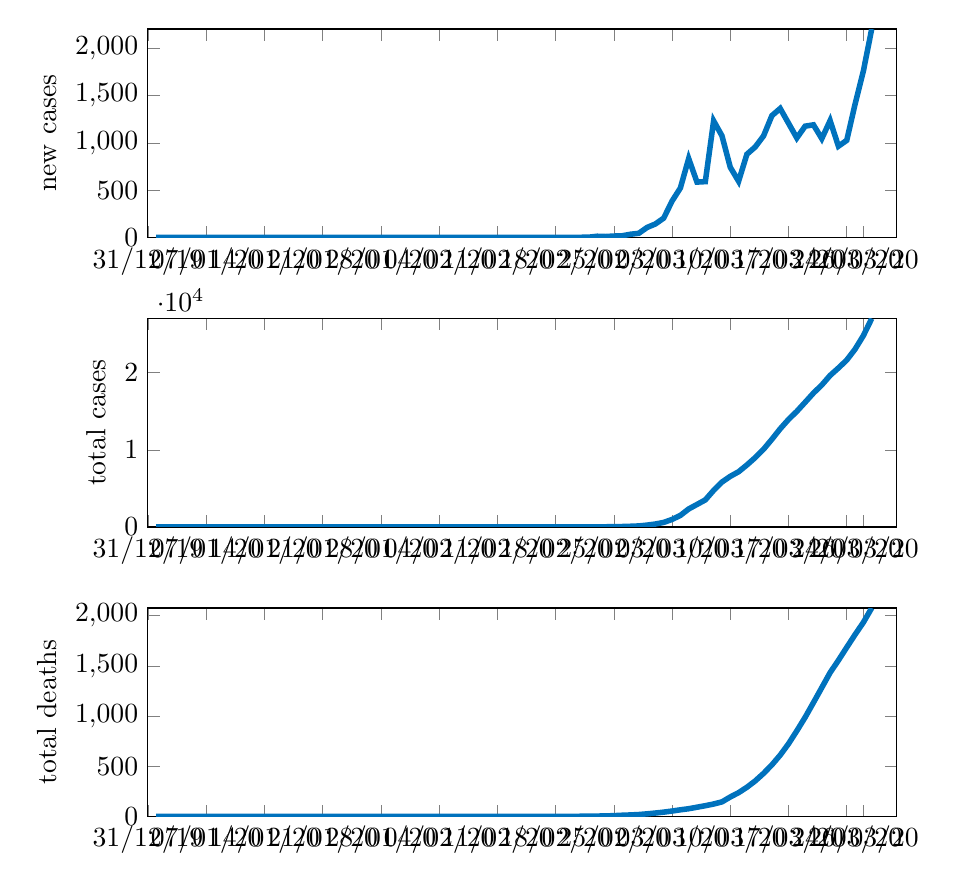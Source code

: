 % This file was created by matlab2tikz.
% Minimal pgfplots version: 1.3
%
\definecolor{mycolor1}{rgb}{0.0,0.447,0.741}%
%
\begin{tikzpicture}

\begin{axis}[%
width=9.509cm,
height=2.647cm,
at={(0cm,7.353cm)},
scale only axis,
xmin=0,
xmax=90,
xtick={0,7,14,21,28,35,42,49,56,63,70,77,84,86},
xticklabels={{31/12/19},{07/01/20},{14/01/20},{21/01/20},{28/01/20},{04/02/20},{11/02/20},{18/02/20},{25/02/20},{03/03/20},{10/03/20},{17/03/20},{24/03/20},{26/03/20}},
ymin=0,
ymax=2206,
ylabel={new cases},
legend style={legend cell align=left,align=left,draw=white!15!black}
]
\addplot [color=mycolor1,solid,line width=2.0pt,forget plot]
  table[row sep=crcr]{%
1	0\\
2	0\\
3	0\\
4	0\\
5	0\\
6	0\\
7	0\\
8	0\\
9	0\\
10	0\\
11	0\\
12	0\\
13	0\\
14	0\\
15	0\\
16	0\\
17	0\\
18	0\\
19	0\\
20	0\\
21	0\\
22	0\\
23	0\\
24	0\\
25	0\\
26	0\\
27	0\\
28	0\\
29	0\\
30	0\\
31	0\\
32	0\\
33	0\\
34	0\\
35	0\\
36	0\\
37	0\\
38	0\\
39	0\\
40	0\\
41	0\\
42	0\\
43	0\\
44	0\\
45	0\\
46	0\\
47	0\\
48	0\\
49	0\\
50	0\\
51	0\\
52	2\\
53	3\\
54	13\\
55	10\\
56	15\\
57	18\\
58	34\\
59	44\\
60	106\\
61	143\\
62	205\\
63	385\\
64	523\\
65	835\\
66	586\\
67	591\\
68	1234\\
69	1076\\
70	743\\
71	595\\
72	881\\
73	958\\
74	1075\\
75	1289\\
76	1365\\
77	1209\\
78	1053\\
79	1178\\
80	1192\\
81	1046\\
82	1237\\
83	966\\
84	1028\\
85	1411\\
86	1762\\
87	2206\\
};
\end{axis}

\begin{axis}[%
width=9.509cm,
height=2.647cm,
at={(0cm,3.676cm)},
scale only axis,
xmin=0,
xmax=90,
xtick={0,7,14,21,28,35,42,49,56,63,70,77,84,86},
xticklabels={{31/12/19},{07/01/20},{14/01/20},{21/01/20},{28/01/20},{04/02/20},{11/02/20},{18/02/20},{25/02/20},{03/03/20},{10/03/20},{17/03/20},{24/03/20},{26/03/20}},
ymin=0,
ymax=27017,
ylabel={total cases},
legend style={legend cell align=left,align=left,draw=white!15!black}
]
\addplot [color=mycolor1,solid,line width=2.0pt,forget plot]
  table[row sep=crcr]{%
1	0\\
2	0\\
3	0\\
4	0\\
5	0\\
6	0\\
7	0\\
8	0\\
9	0\\
10	0\\
11	0\\
12	0\\
13	0\\
14	0\\
15	0\\
16	0\\
17	0\\
18	0\\
19	0\\
20	0\\
21	0\\
22	0\\
23	0\\
24	0\\
25	0\\
26	0\\
27	0\\
28	0\\
29	0\\
30	0\\
31	0\\
32	0\\
33	0\\
34	0\\
35	0\\
36	0\\
37	0\\
38	0\\
39	0\\
40	0\\
41	0\\
42	0\\
43	0\\
44	0\\
45	0\\
46	0\\
47	0\\
48	0\\
49	0\\
50	0\\
51	0\\
52	2\\
53	5\\
54	18\\
55	28\\
56	43\\
57	61\\
58	95\\
59	139\\
60	245\\
61	388\\
62	593\\
63	978\\
64	1501\\
65	2336\\
66	2922\\
67	3513\\
68	4747\\
69	5823\\
70	6566\\
71	7161\\
72	8042\\
73	9000\\
74	10075\\
75	11364\\
76	12729\\
77	13938\\
78	14991\\
79	16169\\
80	17361\\
81	18407\\
82	19644\\
83	20610\\
84	21638\\
85	23049\\
86	24811\\
87	27017\\
};
\end{axis}

\begin{axis}[%
width=9.509cm,
height=2.647cm,
at={(0cm,0cm)},
scale only axis,
xmin=0,
xmax=90,
xtick={0,7,14,21,28,35,42,49,56,63,70,77,84,86},
xticklabels={{31/12/19},{07/01/20},{14/01/20},{21/01/20},{28/01/20},{04/02/20},{11/02/20},{18/02/20},{25/02/20},{03/03/20},{10/03/20},{17/03/20},{24/03/20},{26/03/20}},
ymin=0,
ymax=2077,
ylabel={total deaths},
legend style={legend cell align=left,align=left,draw=white!15!black}
]
\addplot [color=mycolor1,solid,line width=2.0pt,forget plot]
  table[row sep=crcr]{%
1	0\\
2	0\\
3	0\\
4	0\\
5	0\\
6	0\\
7	0\\
8	0\\
9	0\\
10	0\\
11	0\\
12	0\\
13	0\\
14	0\\
15	0\\
16	0\\
17	0\\
18	0\\
19	0\\
20	0\\
21	0\\
22	0\\
23	0\\
24	0\\
25	0\\
26	0\\
27	0\\
28	0\\
29	0\\
30	0\\
31	0\\
32	0\\
33	0\\
34	0\\
35	0\\
36	0\\
37	0\\
38	0\\
39	0\\
40	0\\
41	0\\
42	0\\
43	0\\
44	0\\
45	0\\
46	0\\
47	0\\
48	0\\
49	0\\
50	0\\
51	0\\
52	2\\
53	2\\
54	4\\
55	5\\
56	8\\
57	12\\
58	15\\
59	19\\
60	26\\
61	34\\
62	43\\
63	54\\
64	66\\
65	77\\
66	92\\
67	107\\
68	124\\
69	145\\
70	194\\
71	237\\
72	291\\
73	354\\
74	429\\
75	514\\
76	611\\
77	724\\
78	853\\
79	988\\
80	1135\\
81	1284\\
82	1433\\
83	1556\\
84	1685\\
85	1812\\
86	1934\\
87	2077\\
};
\end{axis}
\end{tikzpicture}%